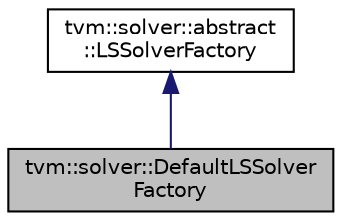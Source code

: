 digraph "tvm::solver::DefaultLSSolverFactory"
{
 // LATEX_PDF_SIZE
  edge [fontname="Helvetica",fontsize="10",labelfontname="Helvetica",labelfontsize="10"];
  node [fontname="Helvetica",fontsize="10",shape=record];
  Node1 [label="tvm::solver::DefaultLSSolver\lFactory",height=0.2,width=0.4,color="black", fillcolor="grey75", style="filled", fontcolor="black",tooltip=" "];
  Node2 -> Node1 [dir="back",color="midnightblue",fontsize="10",style="solid",fontname="Helvetica"];
  Node2 [label="tvm::solver::abstract\l::LSSolverFactory",height=0.2,width=0.4,color="black", fillcolor="white", style="filled",URL="$classtvm_1_1solver_1_1abstract_1_1LSSolverFactory.html",tooltip=" "];
}
